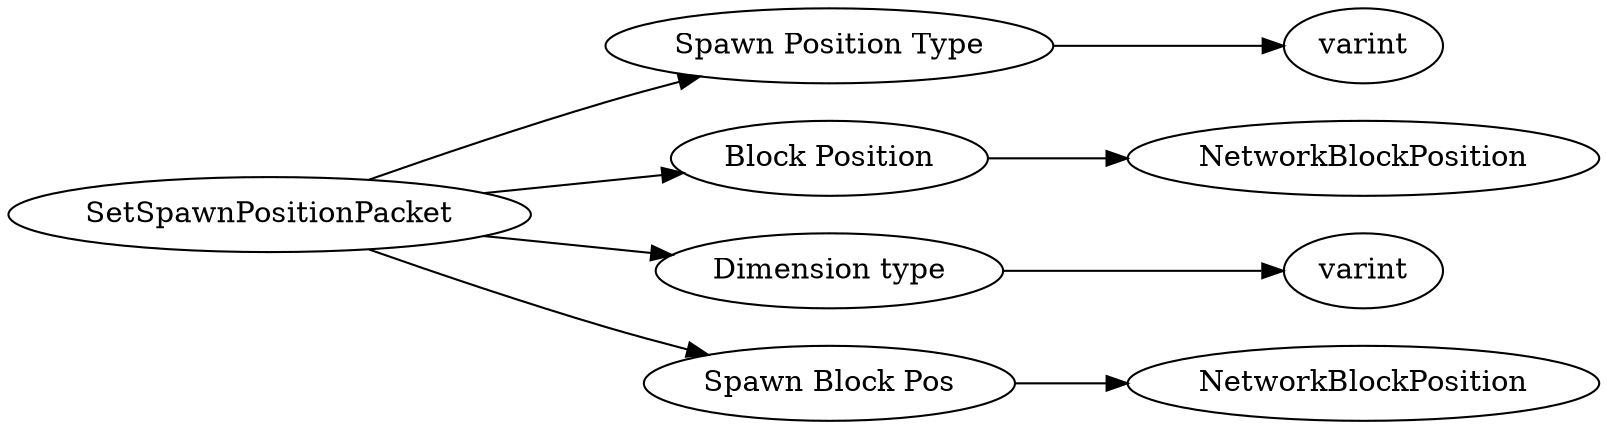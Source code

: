 digraph "SetSpawnPositionPacket" {
rankdir = LR
0
0 -> 1
1 -> 2
0 -> 3
3 -> 4
0 -> 5
5 -> 6
0 -> 7
7 -> 8

0 [label="SetSpawnPositionPacket",comment="name: \"SetSpawnPositionPacket\", typeName: \"\", id: 0, branchId: 43, recurseId: -1, attributes: 0, notes: \"\""];
1 [label="Spawn Position Type",comment="name: \"Spawn Position Type\", typeName: \"\", id: 1, branchId: 0, recurseId: -1, attributes: 0, notes: \"\""];
2 [label="varint",comment="name: \"varint\", typeName: \"\", id: 2, branchId: 0, recurseId: -1, attributes: 512, notes: \"\""];
3 [label="Block Position",comment="name: \"Block Position\", typeName: \"NetworkBlockPosition\", id: 3, branchId: 0, recurseId: -1, attributes: 256, notes: \"\""];
4 [label="NetworkBlockPosition",comment="name: \"NetworkBlockPosition\", typeName: \"\", id: 4, branchId: 0, recurseId: -1, attributes: 512, notes: \"\""];
5 [label="Dimension type",comment="name: \"Dimension type\", typeName: \"\", id: 5, branchId: 0, recurseId: -1, attributes: 0, notes: \"\""];
6 [label="varint",comment="name: \"varint\", typeName: \"\", id: 6, branchId: 0, recurseId: -1, attributes: 512, notes: \"\""];
7 [label="Spawn Block Pos",comment="name: \"Spawn Block Pos\", typeName: \"NetworkBlockPosition\", id: 7, branchId: 0, recurseId: -1, attributes: 256, notes: \"\""];
8 [label="NetworkBlockPosition",comment="name: \"NetworkBlockPosition\", typeName: \"\", id: 8, branchId: 0, recurseId: -1, attributes: 512, notes: \"\""];
{ rank = max;2;4;6;8}

}
